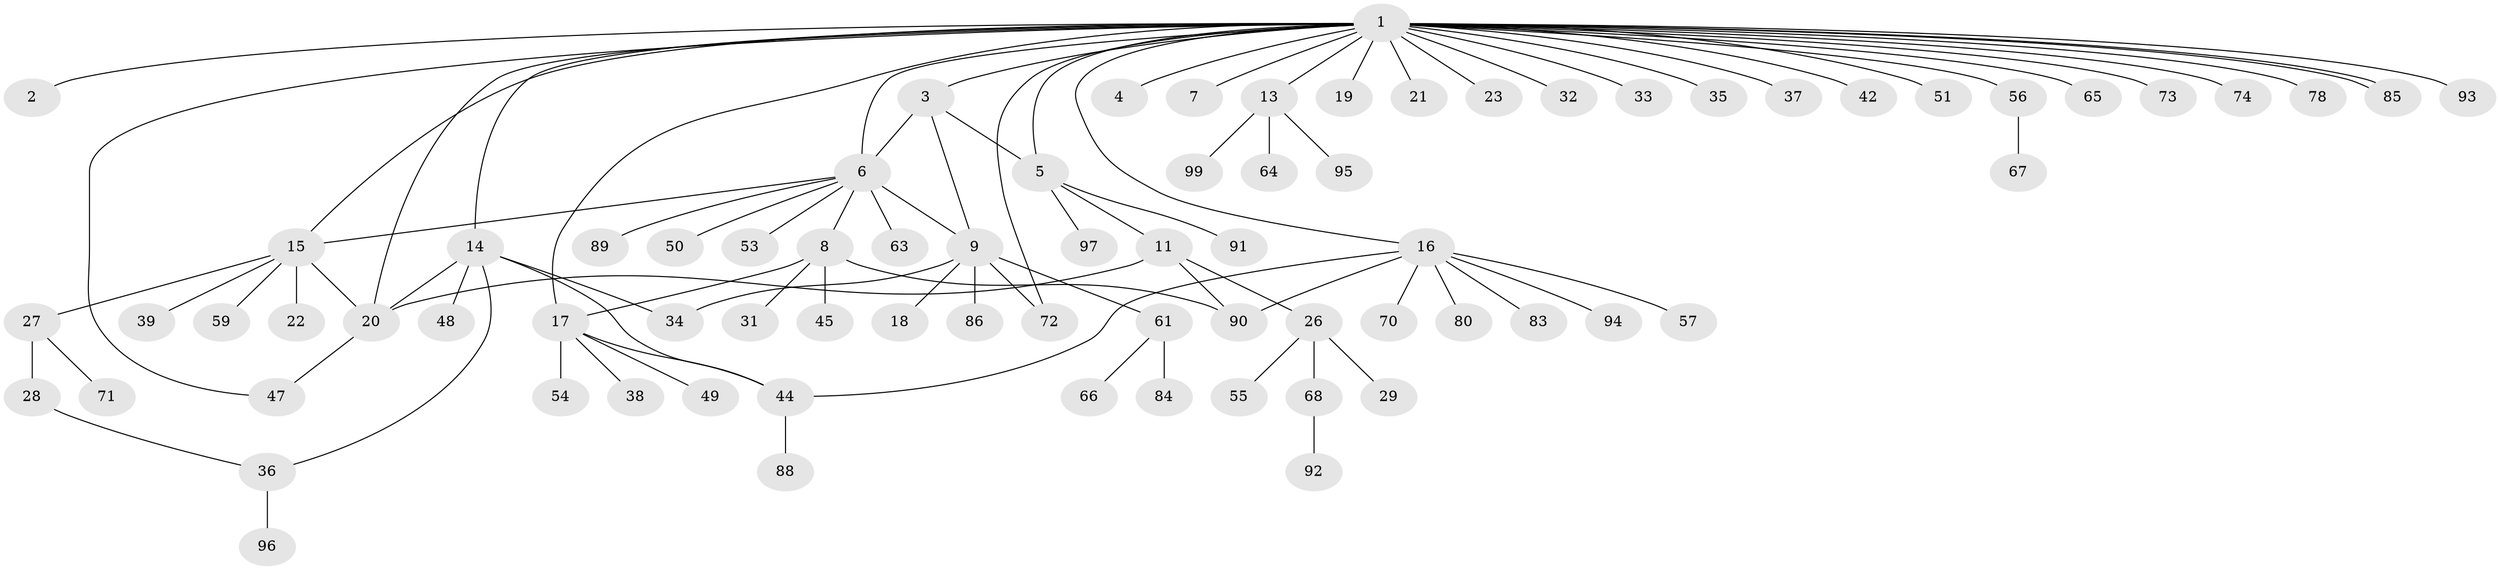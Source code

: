 // original degree distribution, {34: 0.01, 1: 0.58, 5: 0.04, 6: 0.02, 11: 0.01, 3: 0.08, 4: 0.04, 7: 0.03, 8: 0.01, 2: 0.18}
// Generated by graph-tools (version 1.1) at 2025/11/02/21/25 10:11:09]
// undirected, 77 vertices, 93 edges
graph export_dot {
graph [start="1"]
  node [color=gray90,style=filled];
  1 [super="+58"];
  2;
  3 [super="+98"];
  4;
  5 [super="+40"];
  6 [super="+12"];
  7;
  8 [super="+30"];
  9 [super="+10"];
  11 [super="+52"];
  13 [super="+60"];
  14 [super="+87"];
  15 [super="+24"];
  16 [super="+46"];
  17 [super="+41"];
  18;
  19;
  20 [super="+25"];
  21;
  22;
  23;
  26 [super="+43"];
  27;
  28 [super="+81"];
  29;
  31;
  32 [super="+79"];
  33;
  34;
  35;
  36 [super="+82"];
  37;
  38;
  39 [super="+77"];
  42;
  44 [super="+100"];
  45;
  47 [super="+75"];
  48;
  49 [super="+62"];
  50;
  51;
  53;
  54;
  55;
  56;
  57;
  59;
  61;
  63;
  64 [super="+69"];
  65;
  66;
  67;
  68;
  70;
  71 [super="+76"];
  72;
  73;
  74;
  78;
  80;
  83;
  84;
  85;
  86;
  88;
  89;
  90;
  91;
  92;
  93;
  94;
  95;
  96;
  97;
  99;
  1 -- 2;
  1 -- 3;
  1 -- 4;
  1 -- 5;
  1 -- 6 [weight=2];
  1 -- 7;
  1 -- 13 [weight=2];
  1 -- 14;
  1 -- 15;
  1 -- 16;
  1 -- 17;
  1 -- 19;
  1 -- 20;
  1 -- 21;
  1 -- 23;
  1 -- 32 [weight=2];
  1 -- 33;
  1 -- 35;
  1 -- 37;
  1 -- 42;
  1 -- 51;
  1 -- 56;
  1 -- 65;
  1 -- 72;
  1 -- 73;
  1 -- 74;
  1 -- 78;
  1 -- 85;
  1 -- 85;
  1 -- 93;
  1 -- 47;
  3 -- 5;
  3 -- 6;
  3 -- 9;
  5 -- 11;
  5 -- 91;
  5 -- 97;
  6 -- 8;
  6 -- 9;
  6 -- 15;
  6 -- 50;
  6 -- 53;
  6 -- 63;
  6 -- 89;
  8 -- 31;
  8 -- 45;
  8 -- 90;
  8 -- 17;
  9 -- 34;
  9 -- 18;
  9 -- 86;
  9 -- 72;
  9 -- 61;
  11 -- 26;
  11 -- 90;
  11 -- 20;
  13 -- 95;
  13 -- 99;
  13 -- 64;
  14 -- 20;
  14 -- 34;
  14 -- 36;
  14 -- 44;
  14 -- 48;
  15 -- 22;
  15 -- 27;
  15 -- 59;
  15 -- 39;
  15 -- 20;
  16 -- 44;
  16 -- 70;
  16 -- 80;
  16 -- 83;
  16 -- 90;
  16 -- 57;
  16 -- 94;
  17 -- 38;
  17 -- 44;
  17 -- 49;
  17 -- 54;
  20 -- 47;
  26 -- 29;
  26 -- 55;
  26 -- 68;
  27 -- 28;
  27 -- 71;
  28 -- 36;
  36 -- 96;
  44 -- 88;
  56 -- 67;
  61 -- 66;
  61 -- 84;
  68 -- 92;
}
